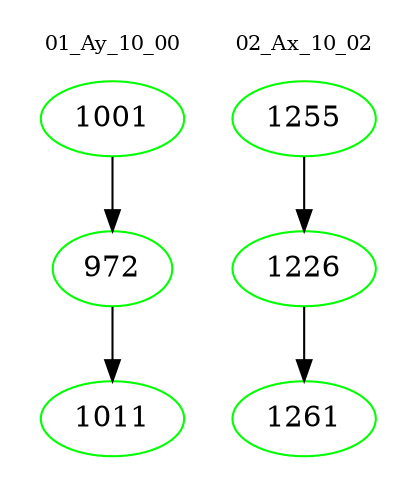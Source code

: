 digraph{
subgraph cluster_0 {
color = white
label = "01_Ay_10_00";
fontsize=10;
T0_1001 [label="1001", color="green"]
T0_1001 -> T0_972 [color="black"]
T0_972 [label="972", color="green"]
T0_972 -> T0_1011 [color="black"]
T0_1011 [label="1011", color="green"]
}
subgraph cluster_1 {
color = white
label = "02_Ax_10_02";
fontsize=10;
T1_1255 [label="1255", color="green"]
T1_1255 -> T1_1226 [color="black"]
T1_1226 [label="1226", color="green"]
T1_1226 -> T1_1261 [color="black"]
T1_1261 [label="1261", color="green"]
}
}
